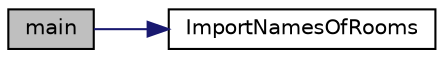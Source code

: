 digraph "main"
{
 // LATEX_PDF_SIZE
  edge [fontname="Helvetica",fontsize="10",labelfontname="Helvetica",labelfontsize="10"];
  node [fontname="Helvetica",fontsize="10",shape=record];
  rankdir="LR";
  Node1 [label="main",height=0.2,width=0.4,color="black", fillcolor="grey75", style="filled", fontcolor="black",tooltip="ROS node main - cluedo_random_room."];
  Node1 -> Node2 [color="midnightblue",fontsize="10",style="solid",fontname="Helvetica"];
  Node2 [label="ImportNamesOfRooms",height=0.2,width=0.4,color="black", fillcolor="white", style="filled",URL="$a00131_a72be2cfb7017d316b3fc9409ee0fd2e1.html#a72be2cfb7017d316b3fc9409ee0fd2e1",tooltip="import names of the rooms from file"];
}
